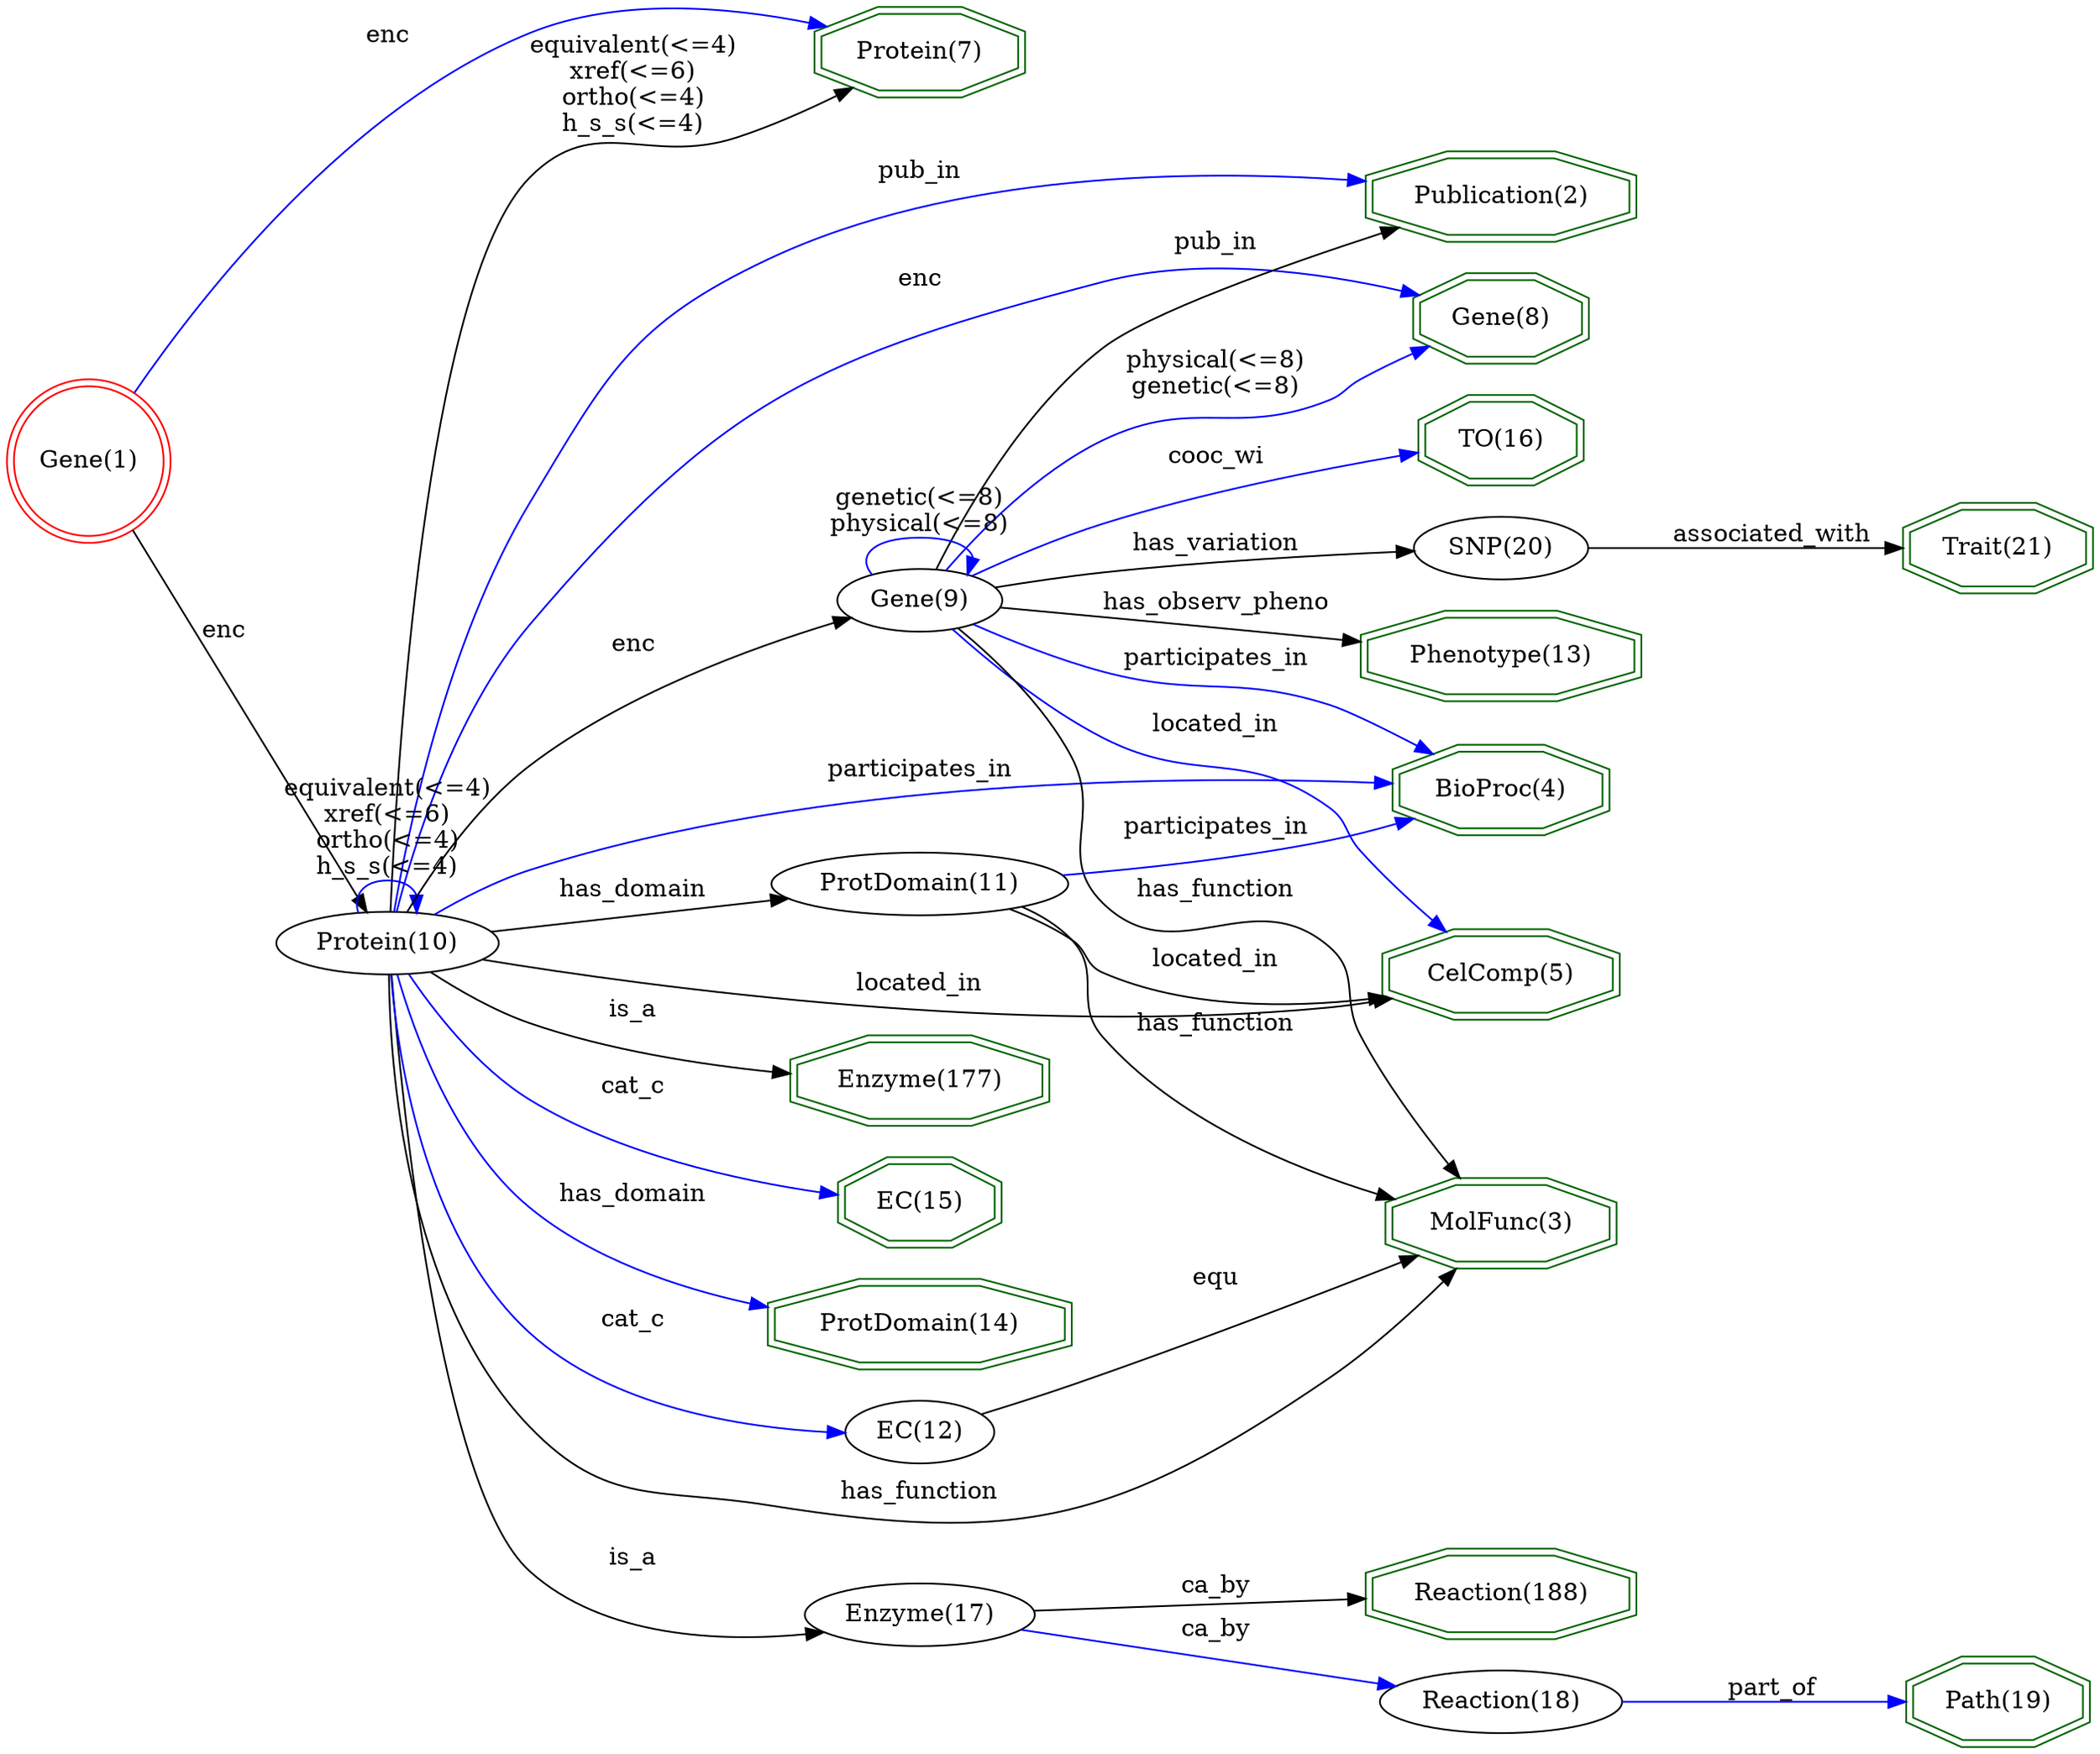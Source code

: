 digraph {
	graph [_draw_="c 9 -#fffffe00 C 7 -#ffffff P 4 0 0 0 941.47 1030.67 941.47 1030.67 0 ",
		bb="0,0,1030.7,941.47",
		rankdir=LR,
		xdotversion=1.7
	];
	node [label="\N"];
	"Phenotype(13)"	[_draw_="c 7 -#006400 p 8 802.75 591.54 802.75 606.46 763.44 617 707.84 617 668.53 606.46 668.53 591.54 707.84 581 763.44 581 c 7 -#006400 \
p 8 806.74 588.47 806.74 609.53 763.96 621 707.32 621 664.55 609.53 664.55 588.47 707.32 577 763.96 577 ",
		_ldraw_="F 14 11 -Times-Roman c 7 -#000000 T 735.64 594.8 0 82.43 13 -Phenotype(13) ",
		color=darkgreen,
		height=0.61111,
		pos="735.64,599",
		shape=doubleoctagon,
		width=1.9805];
	"Reaction(188)"	[_draw_="c 7 -#006400 p 8 801.52 72.54 801.52 87.46 762.93 98 708.35 98 669.76 87.46 669.76 72.54 708.35 62 762.93 62 c 7 -#006400 p 8 805.53 \
69.49 805.53 90.51 763.47 102 707.81 102 665.75 90.51 665.75 69.49 707.81 58 763.47 58 ",
		_ldraw_="F 14 11 -Times-Roman c 7 -#000000 T 735.64 75.8 0 80.08 13 -Reaction(188) ",
		color=darkgreen,
		height=0.61111,
		pos="735.64,80",
		shape=doubleoctagon,
		width=1.9359];
	"Publication(2)"	[_draw_="c 7 -#006400 p 8 801.54 831.54 801.54 846.46 762.93 857 708.35 857 669.74 846.46 669.74 831.54 708.35 821 762.93 821 c 7 -#006400 \
p 8 805.55 828.49 805.55 849.51 763.47 861 707.81 861 665.73 849.51 665.73 828.49 707.81 817 763.47 817 ",
		_ldraw_="F 14 11 -Times-Roman c 7 -#000000 T 735.64 834.8 0 80.1 14 -Publication(2) ",
		color=darkgreen,
		height=0.61111,
		pos="735.64,839",
		shape=doubleoctagon,
		width=1.9362];
	"BioProc(4)"	[_draw_="c 7 -#006400 p 8 789.09 507.54 789.09 522.46 757.78 533 713.5 533 682.19 522.46 682.19 507.54 713.5 497 757.78 497 c 7 -#006400 \
p 8 793.09 504.67 793.09 525.33 758.44 537 712.84 537 678.19 525.33 678.19 504.67 712.84 493 758.44 493 ",
		_ldraw_="F 14 11 -Times-Roman c 7 -#000000 T 735.64 510.8 0 62.21 10 -BioProc(4) ",
		color=darkgreen,
		height=0.61111,
		pos="735.64,515",
		shape=doubleoctagon,
		width=1.5966];
	"Trait(21)"	[_draw_="c 7 -#006400 p 8 1026.82 649.54 1026.82 664.46 1000.28 675 962.75 675 936.21 664.46 936.21 649.54 962.75 639 1000.28 639 c 7 -#006400 \
p 8 1030.83 646.83 1030.83 667.17 1001.05 679 961.98 679 932.2 667.17 932.2 646.83 961.98 635 1001.05 635 ",
		_ldraw_="F 14 11 -Times-Roman c 7 -#000000 T 981.52 652.8 0 50.05 9 -Trait(21) ",
		color=darkgreen,
		height=0.61111,
		pos="981.52,657",
		shape=doubleoctagon,
		width=1.3655];
	"Gene(8)"	[_draw_="c 7 -#006400 p 8 777.75 769.54 777.75 784.46 753.08 795 718.2 795 693.53 784.46 693.53 769.54 718.2 759 753.08 759 c 7 -#006400 \
p 8 781.73 766.9 781.73 787.1 753.9 799 717.38 799 689.55 787.1 689.55 766.9 717.38 755 753.9 755 ",
		_ldraw_="F 14 11 -Times-Roman c 7 -#000000 T 735.64 772.8 0 45.86 7 -Gene(8) ",
		color=darkgreen,
		height=0.61111,
		pos="735.64,777",
		shape=doubleoctagon,
		width=1.286];
	"CelComp(5)"	[_draw_="c 7 -#006400 p 8 794.24 404.54 794.24 419.46 759.91 430 711.37 430 677.04 419.46 677.04 404.54 711.37 394 759.91 394 c 7 -#006400 \
p 8 798.23 401.59 798.23 422.41 760.51 434 710.77 434 673.05 422.41 673.05 401.59 710.77 390 760.51 390 ",
		_ldraw_="F 14 11 -Times-Roman c 7 -#000000 T 735.64 407.8 0 69.99 10 -CelComp(5) ",
		color=darkgreen,
		height=0.61111,
		pos="735.64,412",
		shape=doubleoctagon,
		width=1.7443];
	"MolFunc(3)"	[_draw_="c 7 -#006400 p 8 793.03 288.54 793.03 303.46 759.41 314 711.87 314 678.25 303.46 678.25 288.54 711.87 278 759.41 278 c 7 -#006400 \
p 8 797.04 285.61 797.04 306.39 760.03 318 711.25 318 674.24 306.39 674.24 285.61 711.25 274 760.03 274 ",
		_ldraw_="F 14 11 -Times-Roman c 7 -#000000 T 735.64 291.8 0 67.66 10 -MolFunc(3) ",
		color=darkgreen,
		height=0.61111,
		pos="735.64,296",
		shape=doubleoctagon,
		width=1.7];
	"TO(16)"	[_draw_="c 7 -#006400 p 8 775.1 707.54 775.1 722.46 751.98 733 719.3 733 696.18 722.46 696.18 707.54 719.3 697 751.98 697 c 7 -#006400 p \
8 779.1 704.97 779.1 725.03 752.85 737 718.43 737 692.18 725.03 692.18 704.97 718.43 693 752.85 693 ",
		_ldraw_="F 14 11 -Times-Roman c 7 -#000000 T 735.64 710.8 0 41.74 6 -TO(16) ",
		color=darkgreen,
		height=0.61111,
		pos="735.64,715",
		shape=doubleoctagon,
		width=1.2077];
	"Protein(7)"	[_draw_="c 7 -#006400 p 8 495.98 910.54 495.98 925.46 466.97 936 425.95 936 396.94 925.46 396.94 910.54 425.95 900 466.97 900 c 7 -#006400 \
p 8 499.97 907.74 499.97 928.26 467.67 940 425.25 940 392.96 928.26 392.96 907.74 425.25 896 467.67 896 ",
		_ldraw_="F 14 11 -Times-Roman c 7 -#000000 T 446.46 913.8 0 56.77 10 -Protein(7) ",
		color=darkgreen,
		height=0.61111,
		pos="446.46,918",
		shape=doubleoctagon,
		width=1.4931];
	"Path(19)"	[_draw_="c 7 -#006400 p 8 1025.33 14.54 1025.33 29.46 999.66 40 963.37 40 937.7 29.46 937.7 14.54 963.37 4 999.66 4 c 7 -#006400 p 8 1029.32 \
11.86 1029.32 32.14 1000.45 44 962.58 44 933.71 32.14 933.71 11.86 962.58 0 1000.45 0 ",
		_ldraw_="F 14 11 -Times-Roman c 7 -#000000 T 981.52 17.8 0 48.21 8 -Path(19) ",
		color=darkgreen,
		height=0.61111,
		pos="981.52,22",
		shape=doubleoctagon,
		width=1.3307];
	"Enzyme(177)"	[_draw_="c 7 -#006400 p 8 509.53 345.54 509.53 360.46 472.58 371 420.34 371 383.39 360.46 383.39 345.54 420.34 335 472.58 335 c 7 -#006400 \
p 8 513.53 342.53 513.53 363.47 473.14 375 419.78 375 379.39 363.47 379.39 342.53 419.78 331 473.14 331 ",
		_ldraw_="F 14 11 -Times-Roman c 7 -#000000 T 446.46 348.8 0 76.19 11 -Enzyme(177) ",
		color=darkgreen,
		height=0.61111,
		pos="446.46,353",
		shape=doubleoctagon,
		width=1.8621];
	"EC(15)"	[_draw_="c 7 -#006400 p 8 485.69 283.54 485.69 298.46 462.71 309 430.21 309 407.24 298.46 407.24 283.54 430.21 273 462.71 273 c 7 -#006400 \
p 8 489.7 280.98 489.7 301.02 463.59 313 429.33 313 403.22 301.02 403.22 280.98 429.33 269 463.59 269 ",
		_ldraw_="F 14 11 -Times-Roman c 7 -#000000 T 446.46 286.8 0 41.21 6 -EC(15) ",
		color=darkgreen,
		height=0.61111,
		pos="446.46,291",
		shape=doubleoctagon,
		width=1.1977];
	"ProtDomain(14)"	[_draw_="c 7 -#006400 p 8 520.32 221.54 520.32 236.46 477.05 247 415.87 247 372.61 236.46 372.61 221.54 415.87 211 477.05 211 c 7 -#006400 \
p 8 524.32 218.4 524.32 239.6 477.54 251 415.39 251 368.6 239.6 368.6 218.4 415.39 207 477.54 207 ",
		_ldraw_="F 14 11 -Times-Roman c 7 -#000000 T 446.46 224.8 0 91.77 14 -ProtDomain(14) ",
		color=darkgreen,
		height=0.61111,
		pos="446.46,229",
		shape=doubleoctagon,
		width=2.1578];
	"Gene(1)"	[_draw_="c 7 -#ff0000 e 43.08 690 39.15 39.15 c 7 -#ff0000 e 43.08 690 43.15 43.15 ",
		_ldraw_="F 14 11 -Times-Roman c 7 -#000000 T 43.08 685.8 0 45.86 7 -Gene(1) ",
		color=red,
		height=1.1966,
		pos="43.077,690",
		shape=doublecircle,
		width=1.1966];
	"Gene(1)" -> "Protein(7)"	[_draw_="c 7 -#0000ff B 7 64.24 727.55 96.84 783.75 167 887.58 260.35 929 301.68 947.34 353.38 942.24 391.63 933.91 ",
		_hdraw_="S 5 -solid c 7 -#0000ff C 7 -#0000ff P 3 392.59 937.28 401.54 931.61 391.01 930.46 ",
		_ldraw_="F 14 11 -Times-Roman c 7 -#000000 T 191.97 920.8 0 19.43 3 -enc ",
		color=blue,
		label=enc,
		lp="191.97,925",
		pos="e,401.54,931.61 64.239,727.55 96.836,783.75 167,887.58 260.35,929 301.68,947.34 353.38,942.24 391.63,933.91"];
	"Protein(10)"	[_draw_="c 7 -#000000 e 191.97 428 50.27 18 ",
		_ldraw_="F 14 11 -Times-Roman c 7 -#000000 T 191.97 423.8 0 63.77 11 -Protein(10) ",
		height=0.5,
		pos="191.97,428",
		width=1.3996];
	"Gene(1)" -> "Protein(10)"	[_draw_="c 7 -#000000 B 4 64.97 652.74 94.98 599.21 149.57 501.83 175.93 454.82 ",
		_hdraw_="S 5 -solid c 7 -#000000 C 7 -#000000 P 3 179.12 456.28 180.96 445.85 173.02 452.86 ",
		_ldraw_="F 14 11 -Times-Roman c 7 -#000000 T 113.87 585.8 0 19.43 3 -enc ",
		color=black,
		label=enc,
		lp="113.87,590",
		pos="e,180.96,445.85 64.967,652.74 94.978,599.21 149.57,501.83 175.93,454.82"];
	"Gene(9)"	[_draw_="c 7 -#000000 e 446.46 622 39.15 18 ",
		_ldraw_="F 14 11 -Times-Roman c 7 -#000000 T 446.46 617.8 0 45.86 7 -Gene(9) ",
		height=0.5,
		pos="446.46,622",
		width=1.0855];
	"Gene(9)" -> "Phenotype(13)"	[_draw_="c 7 -#000000 B 4 485 618.99 527.73 615.57 598.75 609.88 654.14 605.45 ",
		_hdraw_="S 5 -solid c 7 -#000000 C 7 -#000000 P 3 654.6 608.92 664.29 604.63 654.05 601.94 ",
		_ldraw_="F 14 11 -Times-Roman c 7 -#000000 T 594.24 616.8 0 104.2 16 -has_observ_pheno ",
		color=black,
		label=has_observ_pheno,
		lp="594.24,621",
		pos="e,664.29,604.63 485,618.99 527.73,615.57 598.75,609.88 654.14,605.45"];
	"Gene(9)" -> "Publication(2)"	[_draw_="c 7 -#000000 B 7 455.3 640 468.92 669.37 499.65 727.75 542.14 762 563.45 779.17 627.33 803.1 675.72 819.71 ",
		_hdraw_="S 5 -solid c 7 -#000000 C 7 -#000000 P 3 674.88 823.12 685.47 823.03 677.14 816.5 ",
		_ldraw_="F 14 11 -Times-Roman c 7 -#000000 T 594.24 809.8 0 38.89 6 -pub_in ",
		color=black,
		label=pub_in,
		lp="594.24,814",
		pos="e,685.47,823.03 455.3,640 468.92,669.37 499.65,727.75 542.14,762 563.45,779.17 627.33,803.1 675.72,819.71"];
	"Gene(9)" -> "BioProc(4)"	[_draw_="c 7 -#0000ff B 10 477.51 610.74 496.01 604.01 520.29 595.52 542.14 589 587.88 575.35 601.86 580.31 646.34 563 662.9 556.55 680.27 \
547.64 695.17 539.24 ",
		_hdraw_="S 5 -solid c 7 -#0000ff C 7 -#0000ff P 3 697.18 542.12 704.1 534.1 693.69 536.05 ",
		_ldraw_="F 14 11 -Times-Roman c 7 -#000000 T 594.24 591.8 0 82.41 15 -participates_in ",
		color=blue,
		label=participates_in,
		lp="594.24,596",
		pos="e,704.1,534.1 477.51,610.74 496.01,604.01 520.29,595.52 542.14,589 587.88,575.35 601.86,580.31 646.34,563 662.9,556.55 680.27,547.64 \
695.17,539.24"];
	"Gene(9)" -> "Gene(8)"	[_draw_="c 7 -#0000ff B 13 460.56 638.96 477.24 659.33 508.03 692.99 542.14 711 584.08 733.15 602.71 715.42 646.34 734 655.19 737.77 655.91 \
741.38 664.34 746 672.42 750.43 681.25 754.72 689.84 758.63 ",
		_hdraw_="S 5 -solid c 7 -#0000ff C 7 -#0000ff P 3 688.46 761.85 699.02 762.71 691.31 755.45 ",
		_ldraw_="F 14 11 -Times-Roman c 7 -#000000 T 594.24 750.8 0 78.77 13 -physical(<=8) F 14 11 -Times-Roman c 7 -#000000 T 594.24 736.8 0 72.54 \
12 -genetic(<=8) ",
		color=blue,
		label="physical(<=8)\ngenetic(<=8)",
		lp="594.24,748",
		pos="e,699.02,762.71 460.56,638.96 477.24,659.33 508.03,692.99 542.14,711 584.08,733.15 602.71,715.42 646.34,734 655.19,737.77 655.91,\
741.38 664.34,746 672.42,750.43 681.25,754.72 689.84,758.63"];
	"Gene(9)" -> "CelComp(5)"	[_draw_="c 7 -#0000ff B 13 464.03 605.75 482.04 588.79 512.25 562.3 542.14 545 585.08 520.15 605.81 533.59 646.34 505 656.39 497.91 656.04 \
493.07 664.34 484 677.45 469.67 692.44 454.21 705.19 441.3 ",
		_hdraw_="S 5 -solid c 7 -#0000ff C 7 -#0000ff P 3 707.85 443.58 712.41 434.02 702.88 438.65 ",
		_ldraw_="F 14 11 -Times-Roman c 7 -#000000 T 594.24 547.8 0 58.31 10 -located_in ",
		color=blue,
		label=located_in,
		lp="594.24,552",
		pos="e,712.41,434.02 464.03,605.75 482.04,588.79 512.25,562.3 542.14,545 585.08,520.15 605.81,533.59 646.34,505 656.39,497.91 656.04,\
493.07 664.34,484 677.45,469.67 692.44,454.21 705.19,441.3"];
	"Gene(9)" -> "MolFunc(3)"	[_draw_="c 7 -#000000 B 16 465.53 606.14 483.19 589.63 509.47 562.15 524.14 533 540.53 500.45 516.67 479.07 542.14 453 575.5 418.86 610.5 \
458.52 646.34 427 662.83 412.5 653.21 399.92 664.34 381 675.92 361.33 691.96 341.54 705.8 326.02 ",
		_hdraw_="S 5 -solid c 7 -#000000 C 7 -#000000 P 3 708.67 328.07 712.8 318.31 703.48 323.36 ",
		_ldraw_="F 14 11 -Times-Roman c 7 -#000000 T 594.24 455.8 0 72.32 12 -has_function ",
		color=black,
		label=has_function,
		lp="594.24,460",
		pos="e,712.8,318.31 465.53,606.14 483.19,589.63 509.47,562.15 524.14,533 540.53,500.45 516.67,479.07 542.14,453 575.5,418.86 610.5,458.52 \
646.34,427 662.83,412.5 653.21,399.92 664.34,381 675.92,361.33 691.96,341.54 705.8,326.02"];
	"Gene(9)" -> "TO(16)"	[_draw_="c 7 -#0000ff B 7 474.39 634.9 493.12 643.57 518.81 654.84 542.14 663 588.64 679.25 642.92 693.5 681.96 702.95 ",
		_hdraw_="S 5 -solid c 7 -#0000ff C 7 -#0000ff P 3 681.51 706.44 692.05 705.37 683.14 699.64 ",
		_ldraw_="F 14 11 -Times-Roman c 7 -#000000 T 594.24 695.8 0 47.43 7 -cooc_wi ",
		color=blue,
		label=cooc_wi,
		lp="594.24,700",
		pos="e,692.05,705.37 474.39,634.9 493.12,643.57 518.81,654.84 542.14,663 588.64,679.25 642.92,693.5 681.96,702.95"];
	"Gene(9)" -> "Gene(9)"	[_draw_="c 7 -#0000ff B 7 423.04 636.79 415.41 647.42 423.22 658 446.46 658 462.08 658 470.73 653.22 472.41 646.86 ",
		_hdraw_="S 5 -solid c 7 -#0000ff C 7 -#0000ff P 3 475.71 645.64 469.88 636.79 468.92 647.34 ",
		_ldraw_="F 14 11 -Times-Roman c 7 -#000000 T 446.46 674.8 0 72.54 12 -genetic(<=8) F 14 11 -Times-Roman c 7 -#000000 T 446.46 660.8 0 78.77 \
13 -physical(<=8) ",
		color=blue,
		label="genetic(<=8)\nphysical(<=8)",
		lp="446.46,672",
		pos="e,469.88,636.79 423.04,636.79 415.41,647.42 423.22,658 446.46,658 462.08,658 470.73,653.22 472.41,646.86"];
	"SNP(20)"	[_draw_="c 7 -#000000 e 735.64 657 41.13 18 ",
		_ldraw_="F 14 11 -Times-Roman c 7 -#000000 T 735.64 652.8 0 49.01 7 -SNP(20) ",
		height=0.5,
		pos="735.64,657",
		width=1.1406];
	"Gene(9)" -> "SNP(20)"	[_draw_="c 7 -#000000 B 4 484.42 626.5 535.76 632.76 628.77 644.1 685.78 651.05 ",
		_hdraw_="S 5 -solid c 7 -#000000 C 7 -#000000 P 3 685.64 654.55 695.99 652.29 686.49 647.61 ",
		_ldraw_="F 14 11 -Times-Roman c 7 -#000000 T 594.24 647.8 0 75.42 13 -has_variation ",
		color=black,
		label=has_variation,
		lp="594.24,652",
		pos="e,695.99,652.29 484.42,626.5 535.76,632.76 628.77,644.1 685.78,651.05"];
	"SNP(20)" -> "Trait(21)"	[_draw_="c 7 -#000000 B 4 776.91 657 816.45 657 877.18 657 922.04 657 ",
		_hdraw_="S 5 -solid c 7 -#000000 C 7 -#000000 P 3 922.21 660.5 932.21 657 922.21 653.5 ",
		_ldraw_="F 14 11 -Times-Roman c 7 -#000000 T 869.65 659.8 0 89.42 15 -associated_with ",
		color=black,
		label=associated_with,
		lp="869.65,664",
		pos="e,932.21,657 776.91,657 816.45,657 877.18,657 922.04,657"];
	"ProtDomain(11)"	[_draw_="c 7 -#000000 e 446.46 461 68 18 ",
		_ldraw_="F 14 11 -Times-Roman c 7 -#000000 T 446.46 456.8 0 91.25 14 -ProtDomain(11) ",
		height=0.5,
		pos="446.46,461",
		width=1.8819];
	"ProtDomain(11)" -> "BioProc(4)"	[_draw_="c 7 -#0000ff B 7 511.11 466.42 550.39 470.48 601.64 477.07 646.34 487 658.12 489.61 670.57 493.1 682.3 496.72 ",
		_hdraw_="S 5 -solid c 7 -#0000ff C 7 -#0000ff P 3 681.35 500.1 691.94 499.78 683.47 493.42 ",
		_ldraw_="F 14 11 -Times-Roman c 7 -#000000 T 594.24 489.8 0 82.41 15 -participates_in ",
		color=blue,
		label=participates_in,
		lp="594.24,494",
		pos="e,691.94,499.78 511.11,466.42 550.39,470.48 601.64,477.07 646.34,487 658.12,489.61 670.57,493.1 682.3,496.72"];
	"ProtDomain(11)" -> "CelComp(5)"	[_draw_="c 7 -#000000 B 10 488.51 446.8 500.41 441.91 513.15 435.91 524.14 429 533.21 423.31 532.15 416.83 542.14 413 580.22 398.41 625.74 \
397.5 662.95 400.55 ",
		_hdraw_="S 5 -solid c 7 -#000000 C 7 -#000000 P 3 662.93 404.06 673.21 401.5 663.58 397.09 ",
		_ldraw_="F 14 11 -Times-Roman c 7 -#000000 T 594.24 415.8 0 58.31 10 -located_in ",
		color=black,
		label=located_in,
		lp="594.24,420",
		pos="e,673.21,401.5 488.51,446.8 500.41,441.91 513.15,435.91 524.14,429 533.21,423.31 532.15,416.83 542.14,413 580.22,398.41 625.74,397.5 \
662.95,400.55"];
	"ProtDomain(11)" -> "MolFunc(3)"	[_draw_="c 7 -#000000 B 10 494.96 448.16 505.6 443.51 516.1 437.28 524.14 429 539.72 412.95 526.76 398.24 542.14 382 576.39 345.83 628.63 \
323.81 670.05 311.12 ",
		_hdraw_="S 5 -solid c 7 -#000000 C 7 -#000000 P 3 671.19 314.44 679.79 308.25 669.2 307.72 ",
		_ldraw_="F 14 11 -Times-Roman c 7 -#000000 T 594.24 384.8 0 72.32 12 -has_function ",
		color=black,
		label=has_function,
		lp="594.24,389",
		pos="e,679.79,308.25 494.96,448.16 505.6,443.51 516.1,437.28 524.14,429 539.72,412.95 526.76,398.24 542.14,382 576.39,345.83 628.63,323.81 \
670.05,311.12"];
	"Enzyme(17)"	[_draw_="c 7 -#000000 e 446.46 67 53.63 18 ",
		_ldraw_="F 14 11 -Times-Roman c 7 -#000000 T 446.46 62.8 0 69.19 10 -Enzyme(17) ",
		height=0.5,
		pos="446.46,67",
		width=1.4949];
	"Enzyme(17)" -> "Reaction(188)"	[_draw_="c 7 -#000000 B 4 500.13 69.38 543.69 71.36 606.2 74.19 655.73 76.43 ",
		_hdraw_="S 5 -solid c 7 -#000000 C 7 -#000000 P 3 655.62 79.93 665.77 76.88 655.94 72.93 ",
		_ldraw_="F 14 11 -Times-Roman c 7 -#000000 T 594.24 78.8 0 33.43 5 -ca_by ",
		color=black,
		label=ca_by,
		lp="594.24,83",
		pos="e,665.77,76.882 500.13,69.384 543.69,71.356 606.2,74.186 655.73,76.428"];
	"Reaction(18)"	[_draw_="c 7 -#000000 e 735.64 22 56.04 18 ",
		_ldraw_="F 14 11 -Times-Roman c 7 -#000000 T 735.64 17.8 0 73.08 12 -Reaction(18) ",
		height=0.5,
		pos="735.64,22",
		width=1.5631];
	"Enzyme(17)" -> "Reaction(18)"	[_draw_="c 7 -#0000ff B 4 495.53 59.47 544.73 51.76 621.32 39.76 674.51 31.42 ",
		_hdraw_="S 5 -solid c 7 -#0000ff C 7 -#0000ff P 3 675.15 34.87 684.48 29.86 674.06 27.95 ",
		_ldraw_="F 14 11 -Times-Roman c 7 -#000000 T 594.24 54.8 0 33.43 5 -ca_by ",
		color=blue,
		label=ca_by,
		lp="594.24,59",
		pos="e,684.48,29.859 495.53,59.468 544.73,51.758 621.32,39.757 674.51,31.423"];
	"Reaction(18)" -> "Path(19)"	[_draw_="c 7 -#0000ff B 4 791.98 22 831.28 22 883.9 22 923.56 22 ",
		_hdraw_="S 5 -solid c 7 -#0000ff C 7 -#0000ff P 3 923.6 25.5 933.6 22 923.6 18.5 ",
		_ldraw_="F 14 11 -Times-Roman c 7 -#000000 T 869.65 24.8 0 40.43 7 -part_of ",
		color=blue,
		label=part_of,
		lp="869.65,29",
		pos="e,933.6,22 791.98,22 831.28,22 883.9,22 923.56,22"];
	"Protein(10)" -> "Publication(2)"	[_draw_="c 7 -#0000ff B 7 194.32 446.03 200.3 510.82 230.55 732.15 368.78 811 457.75 861.75 579.27 859.8 657.37 851.32 ",
		_hdraw_="S 5 -solid c 7 -#0000ff C 7 -#0000ff P 3 658.09 854.76 667.62 850.15 657.29 847.81 ",
		_ldraw_="F 14 11 -Times-Roman c 7 -#000000 T 446.46 855.8 0 38.89 6 -pub_in ",
		color=blue,
		label=pub_in,
		lp="446.46,860",
		pos="e,667.62,850.15 194.32,446.03 200.3,510.82 230.55,732.15 368.78,811 457.75,861.75 579.27,859.8 657.37,851.32"];
	"Protein(10)" -> "BioProc(4)"	[_draw_="c 7 -#0000ff B 7 216.02 443.92 228.62 451.94 244.78 461.17 260.35 467 398.39 518.64 573.88 521.66 667.93 518.72 ",
		_hdraw_="S 5 -solid c 7 -#0000ff C 7 -#0000ff P 3 668.28 522.21 678.15 518.37 668.04 515.21 ",
		_ldraw_="F 14 11 -Times-Roman c 7 -#000000 T 446.46 519.8 0 82.41 15 -participates_in ",
		color=blue,
		label=participates_in,
		lp="446.46,524",
		pos="e,678.15,518.37 216.02,443.92 228.62,451.94 244.78,461.17 260.35,467 398.39,518.64 573.88,521.66 667.93,518.72"];
	"Protein(10)" -> "Gene(8)"	[_draw_="c 7 -#0000ff B 13 196.72 446.17 204.32 479.8 223.99 552.97 260.35 604 296.86 655.24 317.55 658.48 368.78 695 441.94 747.15 455.55 \
775.02 542.14 799 590.01 812.26 646.69 802.9 686.1 792.61 ",
		_hdraw_="S 5 -solid c 7 -#0000ff C 7 -#0000ff P 3 687.26 795.92 695.98 789.92 685.41 789.17 ",
		_ldraw_="F 14 11 -Times-Roman c 7 -#000000 T 446.46 795.8 0 19.43 3 -enc ",
		color=blue,
		label=enc,
		lp="446.46,800",
		pos="e,695.98,789.92 196.72,446.17 204.32,479.8 223.99,552.97 260.35,604 296.86,655.24 317.55,658.48 368.78,695 441.94,747.15 455.55,\
775.02 542.14,799 590.01,812.26 646.69,802.9 686.1,792.61"];
	"Protein(10)" -> "CelComp(5)"	[_draw_="c 7 -#000000 B 7 237.42 420.14 318.68 406.83 496.63 382.54 646.34 396 653.12 396.61 660.15 397.48 667.16 398.49 ",
		_hdraw_="S 5 -solid c 7 -#000000 C 7 -#000000 P 3 666.95 402 677.37 400.08 668.03 395.09 ",
		_ldraw_="F 14 11 -Times-Roman c 7 -#000000 T 446.46 404.8 0 58.31 10 -located_in ",
		color=black,
		label=located_in,
		lp="446.46,409",
		pos="e,677.37,400.08 237.42,420.14 318.68,406.83 496.63,382.54 646.34,396 653.12,396.61 660.15,397.48 667.16,398.49"];
	"Protein(10)" -> "MolFunc(3)"	[_draw_="c 7 -#000000 B 13 192.85 409.96 193.5 365.38 201.13 248.56 260.35 179 294.64 138.74 317.08 141.14 368.78 130 493.59 103.11 546.69 \
124.2 646.34 204 669.63 222.65 692.86 247.15 709.65 266.18 ",
		_hdraw_="S 5 -solid c 7 -#000000 C 7 -#000000 P 3 707.23 268.73 716.43 273.97 712.51 264.13 ",
		_ldraw_="F 14 11 -Times-Roman c 7 -#000000 T 446.46 132.8 0 72.32 12 -has_function ",
		color=black,
		label=has_function,
		lp="446.46,137",
		pos="e,716.43,273.97 192.85,409.96 193.5,365.38 201.13,248.56 260.35,179 294.64,138.74 317.08,141.14 368.78,130 493.59,103.11 546.69,\
124.2 646.34,204 669.63,222.65 692.86,247.15 709.65,266.18"];
	"Protein(10)" -> "Protein(7)"	[_draw_="c 7 -#000000 B 10 193.3 446.11 195.02 518.95 205.07 789.46 260.35 850 288.32 880.62 311.77 858.92 350.78 873 368.38 879.35 387.12 \
887.86 403.24 895.77 ",
		_hdraw_="S 5 -solid c 7 -#000000 C 7 -#000000 P 3 401.89 899.01 412.4 900.34 405.01 892.74 ",
		_ldraw_="F 14 11 -Times-Roman c 7 -#000000 T 305.57 917.8 0 90.43 15 -equivalent(<=4) F 14 11 -Times-Roman c 7 -#000000 T 305.57 903.8 0 \
54.65 9 -xref(<=6) F 14 11 -Times-Roman c 7 -#000000 T 305.57 889.8 0 61.67 10 -ortho(<=4) F 14 11 -Times-Roman c 7 -#000000 T 305.57 \
875.8 0 64.01 10 -h_s_s(<=4) ",
		color=black,
		label="equivalent(<=4)\nxref(<=6)\northo(<=4)\nh_s_s(<=4)",
		lp="305.57,901",
		pos="e,412.4,900.34 193.3,446.11 195.02,518.95 205.07,789.46 260.35,850 288.32,880.62 311.77,858.92 350.78,873 368.38,879.35 387.12,887.86 \
403.24,895.77"];
	"Protein(10)" -> "Enzyme(177)"	[_draw_="c 7 -#000000 B 7 212.63 411.56 225.43 401.73 242.94 389.85 260.35 383 294.82 369.44 335.21 362.01 369.46 357.94 ",
		_hdraw_="S 5 -solid c 7 -#000000 C 7 -#000000 P 3 369.85 361.41 379.4 356.83 369.08 354.46 ",
		_ldraw_="F 14 11 -Times-Roman c 7 -#000000 T 305.57 385.8 0 22.55 4 -is_a ",
		color=black,
		label=is_a,
		lp="305.57,390",
		pos="e,379.4,356.83 212.63,411.56 225.43,401.73 242.94,389.85 260.35,383 294.82,369.44 335.21,362.01 369.46,357.94"];
	"Protein(10)" -> "EC(15)"	[_draw_="c 7 -#0000ff B 7 202.45 410.29 213.72 390.92 234.33 360.32 260.35 343 300.36 316.38 353.91 303.25 393.12 296.86 ",
		_hdraw_="S 5 -solid c 7 -#0000ff C 7 -#0000ff P 3 393.67 300.32 403.02 295.34 392.6 293.4 ",
		_ldraw_="F 14 11 -Times-Roman c 7 -#000000 T 305.57 345.8 0 29.53 5 -cat_c ",
		color=blue,
		label=cat_c,
		lp="305.57,350",
		pos="e,403.02,295.34 202.45,410.29 213.72,390.92 234.33,360.32 260.35,343 300.36,316.38 353.91,303.25 393.12,296.86"];
	"Protein(10)" -> "ProtDomain(14)"	[_draw_="c 7 -#0000ff B 7 196.89 409.85 204.21 380.29 222.73 321.76 260.35 289 287.83 265.07 325.01 250.66 358.84 241.99 ",
		_hdraw_="S 5 -solid c 7 -#0000ff C 7 -#0000ff P 3 359.86 245.34 368.75 239.58 358.21 238.54 ",
		_ldraw_="F 14 11 -Times-Roman c 7 -#000000 T 305.57 291.8 0 67.66 10 -has_domain ",
		color=blue,
		label=has_domain,
		lp="305.57,296",
		pos="e,368.75,239.58 196.89,409.85 204.21,380.29 222.73,321.76 260.35,289 287.83,265.07 325.01,250.66 358.84,241.99"];
	"Protein(10)" -> "Gene(9)"	[_draw_="c 7 -#000000 B 7 201.2 445.73 212.11 467.65 233.19 504.98 260.35 529 303.29 566.96 364.5 593.7 404.6 608.48 ",
		_hdraw_="S 5 -solid c 7 -#000000 C 7 -#000000 P 3 403.47 611.79 414.06 611.89 405.84 605.2 ",
		_ldraw_="F 14 11 -Times-Roman c 7 -#000000 T 305.57 588.8 0 19.43 3 -enc ",
		color=black,
		label=enc,
		lp="305.57,593",
		pos="e,414.06,611.89 201.2,445.73 212.11,467.65 233.19,504.98 260.35,529 303.29,566.96 364.5,593.7 404.6,608.48"];
	"Protein(10)" -> "ProtDomain(11)"	[_draw_="c 7 -#000000 B 4 239.57 434.09 277.57 439.06 331.82 446.15 375.1 451.8 ",
		_hdraw_="S 5 -solid c 7 -#000000 C 7 -#000000 P 3 374.91 455.31 385.28 453.13 375.82 448.37 ",
		_ldraw_="F 14 11 -Times-Roman c 7 -#000000 T 305.57 451.8 0 67.66 10 -has_domain ",
		color=black,
		label=has_domain,
		lp="305.57,456",
		pos="e,385.28,453.13 239.57,434.09 277.57,439.06 331.82,446.15 375.1,451.8"];
	"Protein(10)" -> "Enzyme(17)"	[_draw_="c 7 -#000000 B 7 193.95 409.68 197.74 346.19 213.63 137.05 260.35 93 293.66 61.6 346.46 56.91 387.16 59.03 ",
		_hdraw_="S 5 -solid c 7 -#000000 C 7 -#000000 P 3 387.01 62.52 397.22 59.7 387.48 55.54 ",
		_ldraw_="F 14 11 -Times-Roman c 7 -#000000 T 305.57 95.8 0 22.55 4 -is_a ",
		color=black,
		label=is_a,
		lp="305.57,100",
		pos="e,397.22,59.699 193.95,409.68 197.74,346.19 213.63,137.05 260.35,93 293.66,61.602 346.46,56.91 387.16,59.027"];
	"Protein(10)" -> "Protein(10)"	[_draw_="c 7 -#0000ff B 7 178.04 445.41 175.44 455.09 180.08 464 191.97 464 199.39 464 203.99 460.52 205.76 455.54 ",
		_hdraw_="S 5 -solid c 7 -#0000ff C 7 -#0000ff P 3 209.26 455.45 205.89 445.41 202.26 455.36 ",
		_ldraw_="F 14 11 -Times-Roman c 7 -#000000 T 191.97 508.8 0 90.43 15 -equivalent(<=4) F 14 11 -Times-Roman c 7 -#000000 T 191.97 494.8 0 \
54.65 9 -xref(<=6) F 14 11 -Times-Roman c 7 -#000000 T 191.97 480.8 0 61.67 10 -ortho(<=4) F 14 11 -Times-Roman c 7 -#000000 T 191.97 \
466.8 0 64.01 10 -h_s_s(<=4) ",
		color=blue,
		label="equivalent(<=4)\nxref(<=6)\northo(<=4)\nh_s_s(<=4)",
		lp="191.97,492",
		pos="e,205.89,445.41 178.04,445.41 175.44,455.09 180.08,464 191.97,464 199.39,464 203.99,460.52 205.76,455.54"];
	"EC(12)"	[_draw_="c 7 -#000000 e 446.46 171 36.28 18 ",
		_ldraw_="F 14 11 -Times-Roman c 7 -#000000 T 446.46 166.8 0 41.21 6 -EC(12) ",
		height=0.5,
		pos="446.46,171",
		width=1.0039];
	"Protein(10)" -> "EC(12)"	[_draw_="c 7 -#0000ff B 7 193.71 409.84 196.29 370.71 207.93 277.89 260.35 227 298 190.46 358.65 177.66 400.2 173.24 ",
		_hdraw_="S 5 -solid c 7 -#0000ff C 7 -#0000ff P 3 400.7 176.71 410.33 172.28 400.04 169.74 ",
		_ldraw_="F 14 11 -Times-Roman c 7 -#000000 T 305.57 229.8 0 29.53 5 -cat_c ",
		color=blue,
		label=cat_c,
		lp="305.57,234",
		pos="e,410.33,172.28 193.71,409.84 196.29,370.71 207.93,277.89 260.35,227 298,190.46 358.65,177.66 400.2,173.24"];
	"EC(12)" -> "MolFunc(3)"	[_draw_="c 7 -#000000 B 7 477.21 180.72 491.52 185.59 508.85 191.77 524.14 198 582.1 221.63 647.18 252.64 689.43 273.39 ",
		_hdraw_="S 5 -solid c 7 -#000000 C 7 -#000000 P 3 688.09 276.64 698.61 277.92 691.19 270.36 ",
		_ldraw_="F 14 11 -Times-Roman c 7 -#000000 T 594.24 254.8 0 20.21 3 -equ ",
		color=black,
		label=equ,
		lp="594.24,259",
		pos="e,698.61,277.92 477.21,180.72 491.52,185.59 508.85,191.77 524.14,198 582.1,221.63 647.18,252.64 689.43,273.39"];
}
